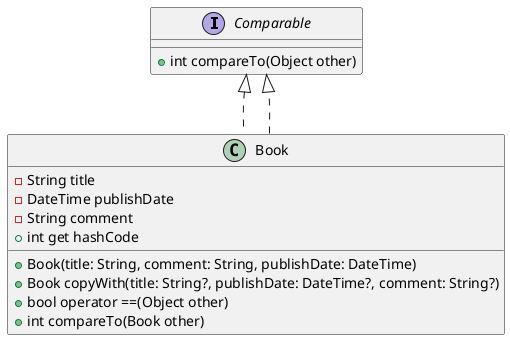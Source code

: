 @startuml
interface Comparable {
  + int compareTo(Object other)
}

class Book implements Comparable {
  - String title
  - DateTime publishDate
  - String comment
  + Book(title: String, comment: String, publishDate: DateTime)
 ' + bool operator ==(Object other)
 ' + int get hashCode
 ' + int compareTo(Book other)
  + Book copyWith(title: String?, publishDate: DateTime?, comment: String?)
}

Book ..|> Comparable

 ' 오버라이드 된 메서드들
Book : + bool operator ==(Object other)
Book : + int get hashCode
Book : + int compareTo(Book other)
@enduml
